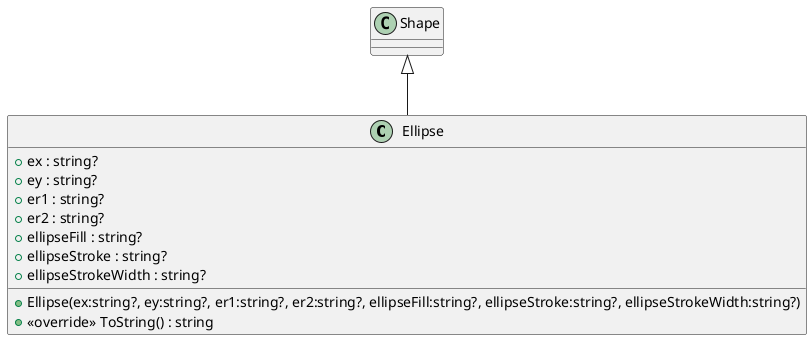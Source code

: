 @startuml
class Ellipse {
    + ex : string?
    + ey : string?
    + er1 : string?
    + er2 : string?
    + ellipseFill : string?
    + ellipseStroke : string?
    + ellipseStrokeWidth : string?
    + Ellipse(ex:string?, ey:string?, er1:string?, er2:string?, ellipseFill:string?, ellipseStroke:string?, ellipseStrokeWidth:string?)
    + <<override>> ToString() : string
}
Shape <|-- Ellipse
@enduml
